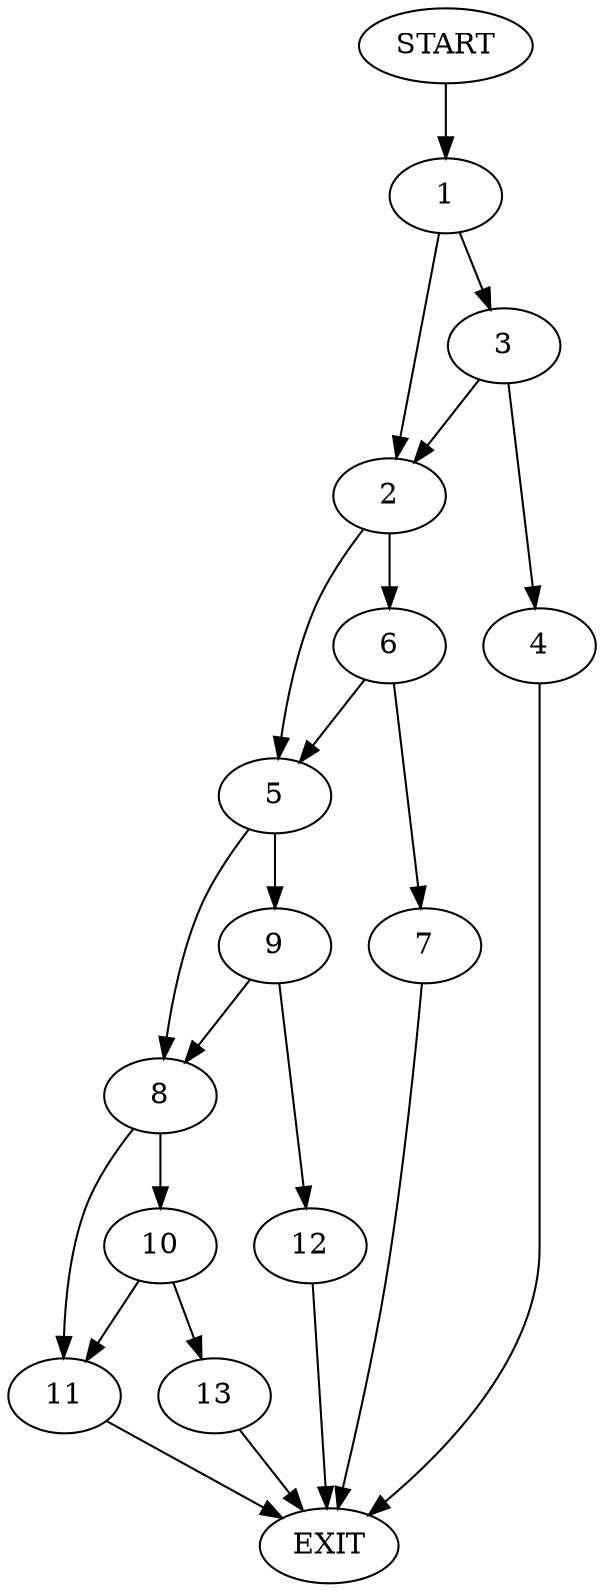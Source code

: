 digraph {
0 [label="START"]
14 [label="EXIT"]
0 -> 1
1 -> 2
1 -> 3
3 -> 4
3 -> 2
2 -> 5
2 -> 6
4 -> 14
6 -> 7
6 -> 5
5 -> 8
5 -> 9
7 -> 14
8 -> 10
8 -> 11
9 -> 8
9 -> 12
12 -> 14
10 -> 13
10 -> 11
11 -> 14
13 -> 14
}

